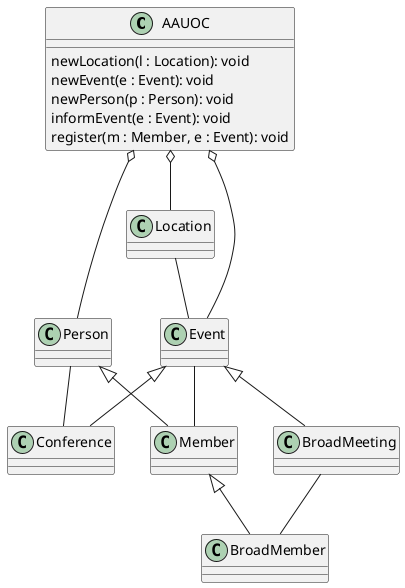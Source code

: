 @startuml

class AAUOC{
    newLocation(l : Location): void
    newEvent(e : Event): void
    newPerson(p : Person): void
    informEvent(e : Event): void
    register(m : Member, e : Event): void
}

class Location{

}

class Event{

}

class Conference{

}

class BroadMeeting{

}

class Person{

}

class Member{

}

class BroadMember{

}

AAUOC o-- Event
AAUOC o-- Location
AAUOC o-- Person
Location -- Event
Event -- Member
Person -- Conference
BroadMeeting -- BroadMember
Event <|-- Conference
Event <|-- BroadMeeting
Person <|-- Member
Member <|-- BroadMember

@enduml